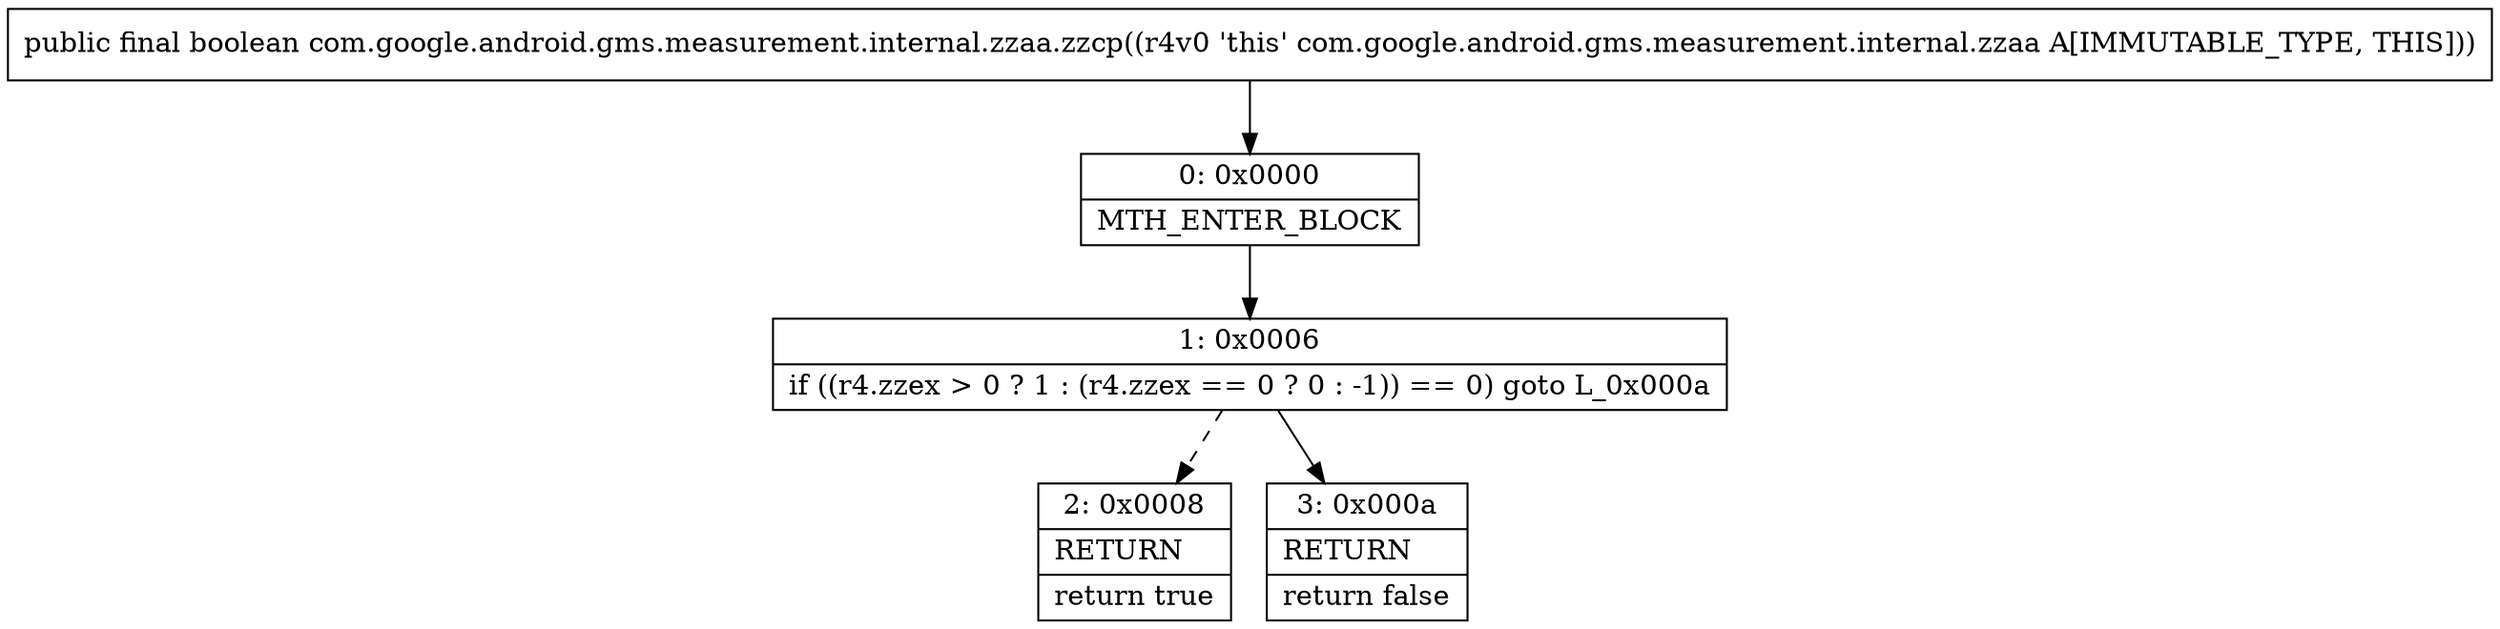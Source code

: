 digraph "CFG forcom.google.android.gms.measurement.internal.zzaa.zzcp()Z" {
Node_0 [shape=record,label="{0\:\ 0x0000|MTH_ENTER_BLOCK\l}"];
Node_1 [shape=record,label="{1\:\ 0x0006|if ((r4.zzex \> 0 ? 1 : (r4.zzex == 0 ? 0 : \-1)) == 0) goto L_0x000a\l}"];
Node_2 [shape=record,label="{2\:\ 0x0008|RETURN\l|return true\l}"];
Node_3 [shape=record,label="{3\:\ 0x000a|RETURN\l|return false\l}"];
MethodNode[shape=record,label="{public final boolean com.google.android.gms.measurement.internal.zzaa.zzcp((r4v0 'this' com.google.android.gms.measurement.internal.zzaa A[IMMUTABLE_TYPE, THIS])) }"];
MethodNode -> Node_0;
Node_0 -> Node_1;
Node_1 -> Node_2[style=dashed];
Node_1 -> Node_3;
}

